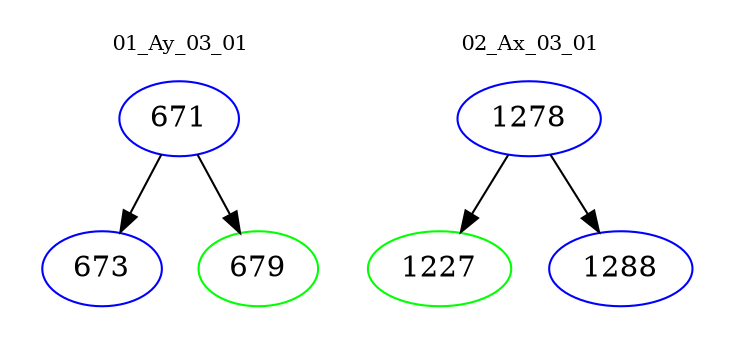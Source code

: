 digraph{
subgraph cluster_0 {
color = white
label = "01_Ay_03_01";
fontsize=10;
T0_671 [label="671", color="blue"]
T0_671 -> T0_673 [color="black"]
T0_673 [label="673", color="blue"]
T0_671 -> T0_679 [color="black"]
T0_679 [label="679", color="green"]
}
subgraph cluster_1 {
color = white
label = "02_Ax_03_01";
fontsize=10;
T1_1278 [label="1278", color="blue"]
T1_1278 -> T1_1227 [color="black"]
T1_1227 [label="1227", color="green"]
T1_1278 -> T1_1288 [color="black"]
T1_1288 [label="1288", color="blue"]
}
}
